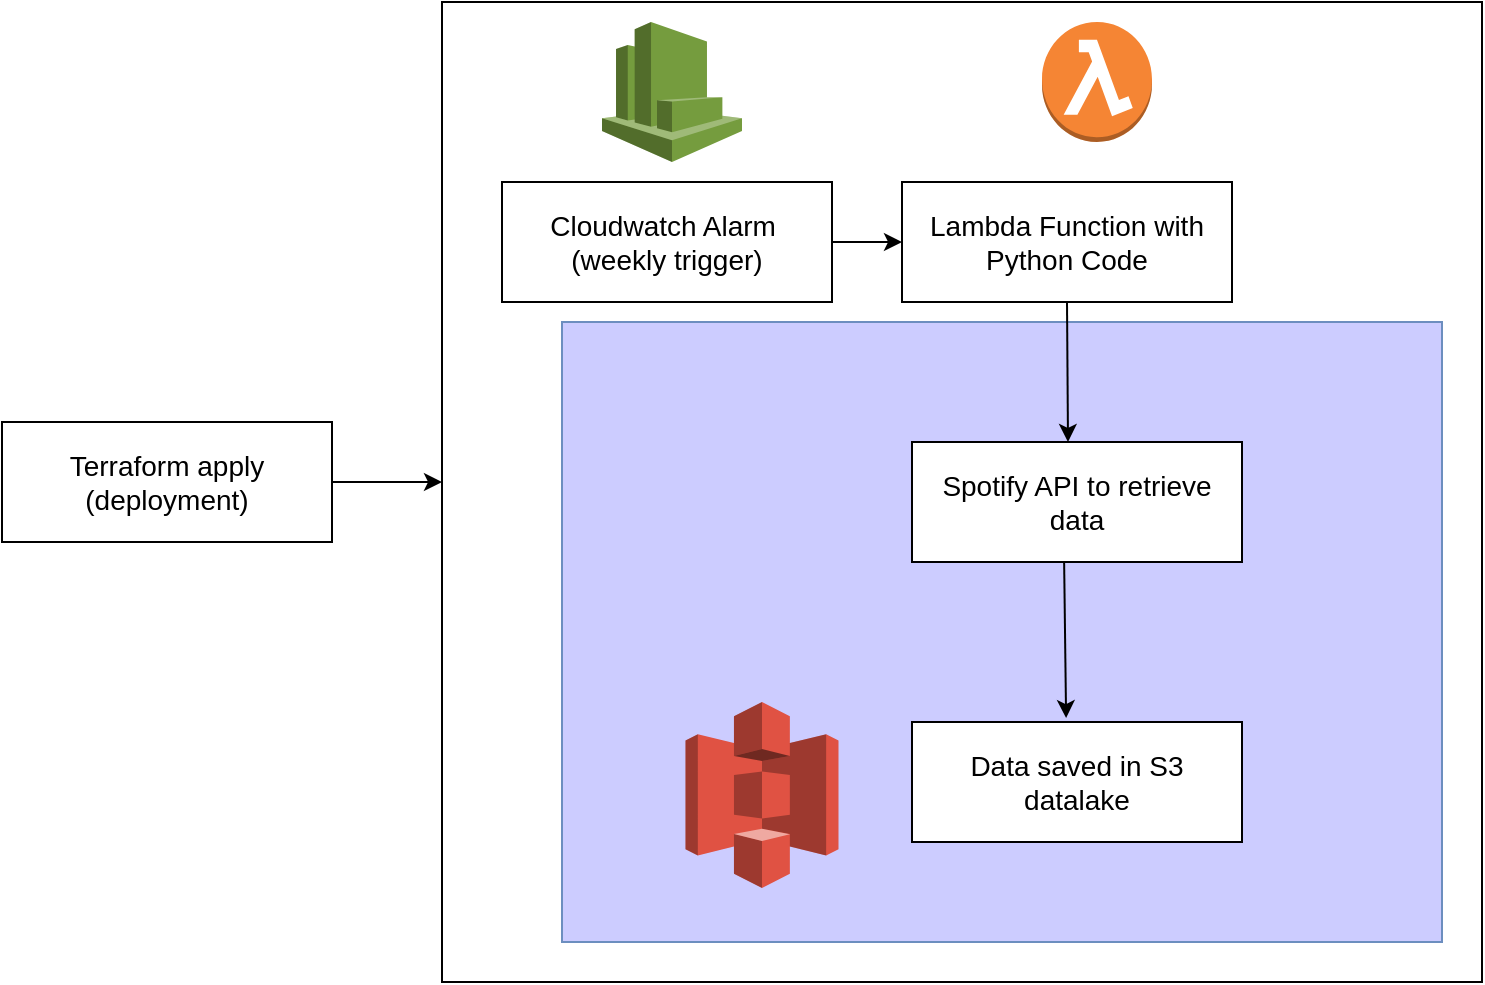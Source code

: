 <mxfile version="15.0.3" type="github">
  <diagram id="AhraE-Y8tU6OU4Mj4pjH" name="Page-1">
    <mxGraphModel dx="868" dy="393" grid="1" gridSize="10" guides="1" tooltips="1" connect="1" arrows="1" fold="1" page="1" pageScale="1" pageWidth="850" pageHeight="1100" background="none" math="0" shadow="0">
      <root>
        <mxCell id="0" />
        <mxCell id="1" parent="0" />
        <mxCell id="ejN5GzHtwr6tlqfuv_De-18" value="" style="group" vertex="1" connectable="0" parent="1">
          <mxGeometry x="240" y="170" width="520" height="490" as="geometry" />
        </mxCell>
        <mxCell id="ejN5GzHtwr6tlqfuv_De-17" value="" style="rounded=0;whiteSpace=wrap;html=1;strokeColor=#000000;fillColor=#FFFFFF;gradientColor=none;" vertex="1" parent="ejN5GzHtwr6tlqfuv_De-18">
          <mxGeometry width="520" height="490" as="geometry" />
        </mxCell>
        <mxCell id="ejN5GzHtwr6tlqfuv_De-8" value="" style="group" vertex="1" connectable="0" parent="ejN5GzHtwr6tlqfuv_De-18">
          <mxGeometry x="10" y="160" width="490" height="310" as="geometry" />
        </mxCell>
        <mxCell id="ejN5GzHtwr6tlqfuv_De-7" value="" style="rounded=0;whiteSpace=wrap;html=1;strokeColor=#6c8ebf;fillOpacity=100;strokeOpacity=100;container=0;fillColor=#CCCCFF;" vertex="1" collapsed="1" parent="ejN5GzHtwr6tlqfuv_De-8">
          <mxGeometry x="50" width="440" height="310" as="geometry">
            <mxRectangle x="190" y="40" width="402.5" height="310" as="alternateBounds" />
          </mxGeometry>
        </mxCell>
        <mxCell id="ejN5GzHtwr6tlqfuv_De-1" value="" style="shape=image;html=1;verticalAlign=top;verticalLabelPosition=bottom;labelBackgroundColor=#ffffff;imageAspect=0;aspect=fixed;image=https://cdn4.iconfinder.com/data/icons/logos-and-brands/512/315_Spotify_logo-128.png" vertex="1" parent="ejN5GzHtwr6tlqfuv_De-8">
          <mxGeometry x="100" y="30" width="100" height="100" as="geometry" />
        </mxCell>
        <mxCell id="ejN5GzHtwr6tlqfuv_De-2" value="" style="outlineConnect=0;dashed=0;verticalLabelPosition=bottom;verticalAlign=top;align=center;html=1;shape=mxgraph.aws3.s3;fillColor=#E05243;gradientColor=none;" vertex="1" parent="ejN5GzHtwr6tlqfuv_De-8">
          <mxGeometry x="111.75" y="190" width="76.5" height="93" as="geometry" />
        </mxCell>
        <mxCell id="ejN5GzHtwr6tlqfuv_De-3" value="" style="shape=image;html=1;verticalAlign=top;verticalLabelPosition=bottom;labelBackgroundColor=#ffffff;imageAspect=0;aspect=fixed;image=https://cdn4.iconfinder.com/data/icons/logos-and-brands/512/267_Python_logo-128.png" vertex="1" parent="ejN5GzHtwr6tlqfuv_De-8">
          <mxGeometry y="90" width="90" height="90" as="geometry" />
        </mxCell>
        <mxCell id="ejN5GzHtwr6tlqfuv_De-4" value="&lt;font style=&quot;font-size: 14px&quot;&gt;Spotify API to retrieve data&lt;/font&gt;" style="rounded=0;whiteSpace=wrap;html=1;" vertex="1" parent="ejN5GzHtwr6tlqfuv_De-8">
          <mxGeometry x="225" y="60" width="165" height="60" as="geometry" />
        </mxCell>
        <mxCell id="ejN5GzHtwr6tlqfuv_De-5" value="&lt;font style=&quot;font-size: 14px&quot;&gt;Data saved in S3 datalake&lt;/font&gt;" style="rounded=0;whiteSpace=wrap;html=1;" vertex="1" parent="ejN5GzHtwr6tlqfuv_De-8">
          <mxGeometry x="225" y="200" width="165" height="60" as="geometry" />
        </mxCell>
        <mxCell id="ejN5GzHtwr6tlqfuv_De-6" value="" style="endArrow=classic;html=1;exitX=0.461;exitY=1;exitDx=0;exitDy=0;exitPerimeter=0;entryX=0.467;entryY=-0.033;entryDx=0;entryDy=0;entryPerimeter=0;" edge="1" parent="ejN5GzHtwr6tlqfuv_De-8" source="ejN5GzHtwr6tlqfuv_De-4" target="ejN5GzHtwr6tlqfuv_De-5">
          <mxGeometry width="50" height="50" relative="1" as="geometry">
            <mxPoint x="260" y="180" as="sourcePoint" />
            <mxPoint x="330" y="160" as="targetPoint" />
          </mxGeometry>
        </mxCell>
        <mxCell id="ejN5GzHtwr6tlqfuv_De-9" value="" style="outlineConnect=0;dashed=0;verticalLabelPosition=bottom;verticalAlign=top;align=center;html=1;shape=mxgraph.aws3.lambda_function;fillColor=#F58534;gradientColor=none;rounded=0;strokeColor=#6C8EBF;" vertex="1" parent="ejN5GzHtwr6tlqfuv_De-18">
          <mxGeometry x="300" y="10" width="55" height="60" as="geometry" />
        </mxCell>
        <mxCell id="ejN5GzHtwr6tlqfuv_De-10" value="" style="outlineConnect=0;dashed=0;verticalLabelPosition=bottom;verticalAlign=top;align=center;html=1;shape=mxgraph.aws3.cloudwatch;fillColor=#759C3E;gradientColor=none;rounded=0;strokeColor=#6c8ebf;" vertex="1" parent="ejN5GzHtwr6tlqfuv_De-18">
          <mxGeometry x="80" y="10" width="70" height="70" as="geometry" />
        </mxCell>
        <mxCell id="ejN5GzHtwr6tlqfuv_De-12" value="&lt;font style=&quot;font-size: 14px&quot;&gt;Lambda Function with Python Code&lt;/font&gt;" style="rounded=0;whiteSpace=wrap;html=1;" vertex="1" parent="ejN5GzHtwr6tlqfuv_De-18">
          <mxGeometry x="230" y="90" width="165" height="60" as="geometry" />
        </mxCell>
        <mxCell id="ejN5GzHtwr6tlqfuv_De-13" value="&lt;font style=&quot;font-size: 14px&quot;&gt;Cloudwatch Alarm&amp;nbsp;&lt;br&gt;(weekly trigger)&lt;br&gt;&lt;/font&gt;" style="rounded=0;whiteSpace=wrap;html=1;" vertex="1" parent="ejN5GzHtwr6tlqfuv_De-18">
          <mxGeometry x="30" y="90" width="165" height="60" as="geometry" />
        </mxCell>
        <mxCell id="ejN5GzHtwr6tlqfuv_De-15" value="" style="endArrow=classic;html=1;fontColor=#99CCFF;exitX=0.5;exitY=1;exitDx=0;exitDy=0;" edge="1" parent="ejN5GzHtwr6tlqfuv_De-18" source="ejN5GzHtwr6tlqfuv_De-12">
          <mxGeometry width="50" height="50" relative="1" as="geometry">
            <mxPoint x="480" y="120" as="sourcePoint" />
            <mxPoint x="313" y="220" as="targetPoint" />
          </mxGeometry>
        </mxCell>
        <mxCell id="ejN5GzHtwr6tlqfuv_De-16" value="" style="endArrow=classic;html=1;fontColor=#99CCFF;entryX=0;entryY=0.5;entryDx=0;entryDy=0;exitX=1;exitY=0.5;exitDx=0;exitDy=0;" edge="1" parent="ejN5GzHtwr6tlqfuv_De-18" source="ejN5GzHtwr6tlqfuv_De-13" target="ejN5GzHtwr6tlqfuv_De-12">
          <mxGeometry width="50" height="50" relative="1" as="geometry">
            <mxPoint x="160" y="240" as="sourcePoint" />
            <mxPoint x="210" y="190" as="targetPoint" />
          </mxGeometry>
        </mxCell>
        <mxCell id="ejN5GzHtwr6tlqfuv_De-51" value="&lt;font style=&quot;font-size: 14px&quot;&gt;Terraform apply&lt;br&gt;(deployment)&lt;br&gt;&lt;/font&gt;" style="rounded=0;whiteSpace=wrap;html=1;" vertex="1" parent="1">
          <mxGeometry x="20" y="380" width="165" height="60" as="geometry" />
        </mxCell>
        <mxCell id="ejN5GzHtwr6tlqfuv_De-52" value="" style="endArrow=classic;html=1;fontColor=#99CCFF;exitX=1;exitY=0.5;exitDx=0;exitDy=0;" edge="1" parent="1" source="ejN5GzHtwr6tlqfuv_De-51">
          <mxGeometry width="50" height="50" relative="1" as="geometry">
            <mxPoint x="320" y="410" as="sourcePoint" />
            <mxPoint x="240" y="410" as="targetPoint" />
          </mxGeometry>
        </mxCell>
      </root>
    </mxGraphModel>
  </diagram>
</mxfile>
